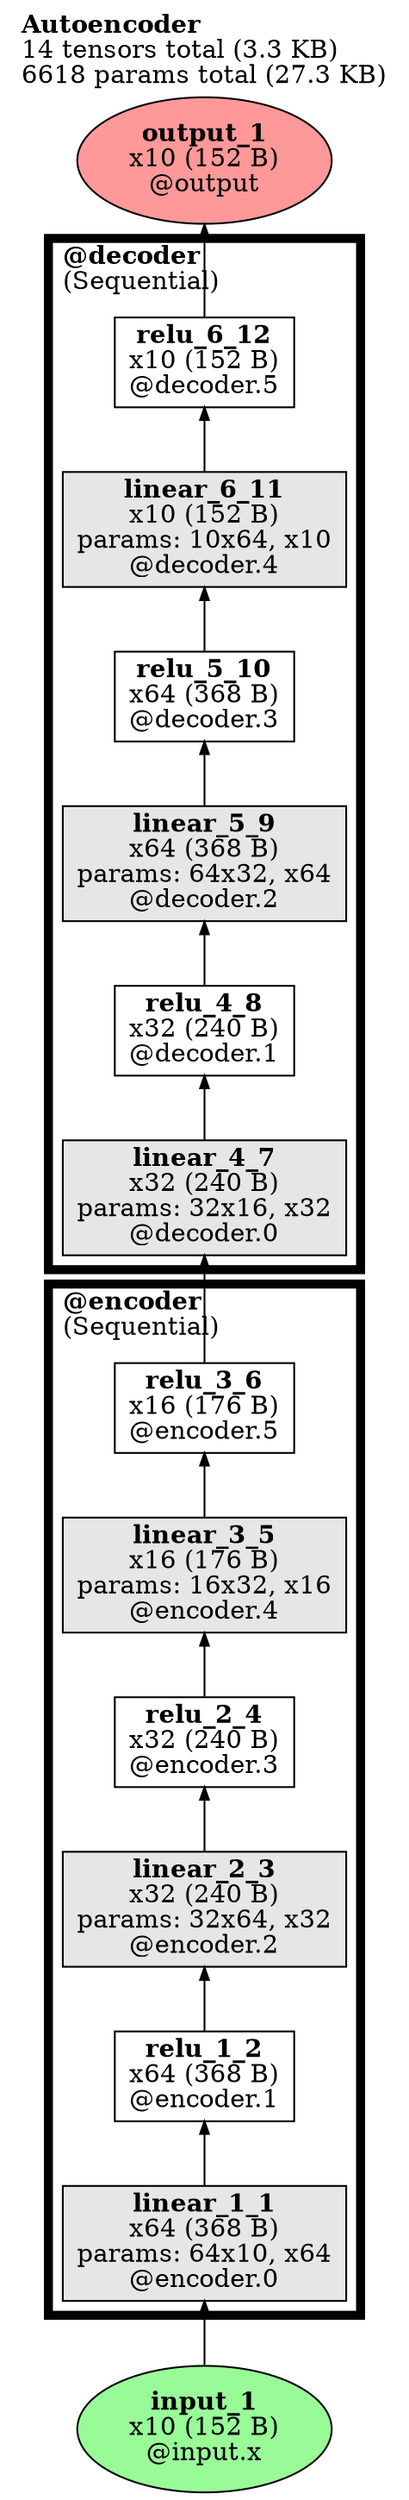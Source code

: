 // Computational graph for the feedforward sweep
digraph Autoencoder {
	graph [label=<<B>Autoencoder</B><br align='left'/>14 tensors total (3.3 KB)<br align='left'/>6618 params total (27.3 KB)<br align='left'/>> labeljust=left labelloc=t ordering=out rankdir=BT]
	node [ordering=out]
	input_1 [label=<<b>input_1</b><br/>x10 (152 B)<br/>@input.x> color=black fillcolor="#98FB98" fontcolor=black ordering=out shape=oval style="filled,solid"]
	input_1 -> linear_1_1 [arrowsize=.7 color=black fontcolor=black labelfontsize=8 style=solid]
	linear_1_1 [label=<<b>linear_1_1</b><br/>x64 (368 B)<br/>params: 64x10, x64<br/>@encoder.0> color=black fillcolor="#E6E6E6" fontcolor=black ordering=out shape=box style="filled,solid"]
	relu_1_2 [label=<<b>relu_1_2</b><br/>x64 (368 B)<br/>@encoder.1> color=black fillcolor=white fontcolor=black ordering=out shape=box style="filled,solid"]
	linear_2_3 [label=<<b>linear_2_3</b><br/>x32 (240 B)<br/>params: 32x64, x32<br/>@encoder.2> color=black fillcolor="#E6E6E6" fontcolor=black ordering=out shape=box style="filled,solid"]
	relu_2_4 [label=<<b>relu_2_4</b><br/>x32 (240 B)<br/>@encoder.3> color=black fillcolor=white fontcolor=black ordering=out shape=box style="filled,solid"]
	linear_3_5 [label=<<b>linear_3_5</b><br/>x16 (176 B)<br/>params: 16x32, x16<br/>@encoder.4> color=black fillcolor="#E6E6E6" fontcolor=black ordering=out shape=box style="filled,solid"]
	relu_3_6 [label=<<b>relu_3_6</b><br/>x16 (176 B)<br/>@encoder.5> color=black fillcolor=white fontcolor=black ordering=out shape=box style="filled,solid"]
	relu_3_6 -> linear_4_7 [arrowsize=.7 color=black fontcolor=black labelfontsize=8 style=solid]
	linear_4_7 [label=<<b>linear_4_7</b><br/>x32 (240 B)<br/>params: 32x16, x32<br/>@decoder.0> color=black fillcolor="#E6E6E6" fontcolor=black ordering=out shape=box style="filled,solid"]
	relu_4_8 [label=<<b>relu_4_8</b><br/>x32 (240 B)<br/>@decoder.1> color=black fillcolor=white fontcolor=black ordering=out shape=box style="filled,solid"]
	linear_5_9 [label=<<b>linear_5_9</b><br/>x64 (368 B)<br/>params: 64x32, x64<br/>@decoder.2> color=black fillcolor="#E6E6E6" fontcolor=black ordering=out shape=box style="filled,solid"]
	relu_5_10 [label=<<b>relu_5_10</b><br/>x64 (368 B)<br/>@decoder.3> color=black fillcolor=white fontcolor=black ordering=out shape=box style="filled,solid"]
	linear_6_11 [label=<<b>linear_6_11</b><br/>x10 (152 B)<br/>params: 10x64, x10<br/>@decoder.4> color=black fillcolor="#E6E6E6" fontcolor=black ordering=out shape=box style="filled,solid"]
	relu_6_12 [label=<<b>relu_6_12</b><br/>x10 (152 B)<br/>@decoder.5> color=black fillcolor=white fontcolor=black ordering=out shape=box style="filled,solid"]
	relu_6_12 -> output_1 [arrowsize=.7 color=black fontcolor=black labelfontsize=8 style=solid]
	output_1 [label=<<b>output_1</b><br/>x10 (152 B)<br/>@output> color=black fillcolor="#ff9999" fontcolor=black ordering=out shape=oval style="filled,solid"]
	{
		rank=sink
		output_1
	}
	subgraph cluster_encoder_pass1 {
		fillcolor=white label=<<B>@encoder</B><br align='left'/>(Sequential)<br align='left'/>> labelloc=b penwidth=5.0 style="filled,solid"
		linear_1_1 -> relu_1_2 [arrowsize=.7 color=black fontcolor=black labelfontsize=8 style=solid]
		relu_1_2 -> linear_2_3 [arrowsize=.7 color=black fontcolor=black labelfontsize=8 style=solid]
		linear_2_3 -> relu_2_4 [arrowsize=.7 color=black fontcolor=black labelfontsize=8 style=solid]
		relu_2_4 -> linear_3_5 [arrowsize=.7 color=black fontcolor=black labelfontsize=8 style=solid]
		linear_3_5 -> relu_3_6 [arrowsize=.7 color=black fontcolor=black labelfontsize=8 style=solid]
	}
	subgraph cluster_decoder_pass1 {
		fillcolor=white label=<<B>@decoder</B><br align='left'/>(Sequential)<br align='left'/>> labelloc=b penwidth=5.0 style="filled,solid"
		linear_4_7 -> relu_4_8 [arrowsize=.7 color=black fontcolor=black labelfontsize=8 style=solid]
		relu_4_8 -> linear_5_9 [arrowsize=.7 color=black fontcolor=black labelfontsize=8 style=solid]
		linear_5_9 -> relu_5_10 [arrowsize=.7 color=black fontcolor=black labelfontsize=8 style=solid]
		relu_5_10 -> linear_6_11 [arrowsize=.7 color=black fontcolor=black labelfontsize=8 style=solid]
		linear_6_11 -> relu_6_12 [arrowsize=.7 color=black fontcolor=black labelfontsize=8 style=solid]
	}
	subgraph cluster_encoder_pass1 {
		subgraph "cluster_encoder.0_pass1" {
			fillcolor=white label=<<B>@encoder.0</B><br align='left'/>(Linear)<br align='left'/>> labelloc=b penwidth=2.0 style="filled,dashed"
		}
	}
	subgraph cluster_encoder_pass1 {
		subgraph "cluster_encoder.1_pass1" {
			fillcolor=white label=<<B>@encoder.1</B><br align='left'/>(ReLU)<br align='left'/>> labelloc=b penwidth=2.0 style="filled,dashed"
		}
	}
	subgraph cluster_encoder_pass1 {
		subgraph "cluster_encoder.2_pass1" {
			fillcolor=white label=<<B>@encoder.2</B><br align='left'/>(Linear)<br align='left'/>> labelloc=b penwidth=2.0 style="filled,dashed"
		}
	}
	subgraph cluster_encoder_pass1 {
		subgraph "cluster_encoder.3_pass1" {
			fillcolor=white label=<<B>@encoder.3</B><br align='left'/>(ReLU)<br align='left'/>> labelloc=b penwidth=2.0 style="filled,dashed"
		}
	}
	subgraph cluster_encoder_pass1 {
		subgraph "cluster_encoder.4_pass1" {
			fillcolor=white label=<<B>@encoder.4</B><br align='left'/>(Linear)<br align='left'/>> labelloc=b penwidth=2.0 style="filled,dashed"
		}
	}
	subgraph cluster_encoder_pass1 {
		subgraph "cluster_encoder.5_pass1" {
			fillcolor=white label=<<B>@encoder.5</B><br align='left'/>(ReLU)<br align='left'/>> labelloc=b penwidth=2.0 style="filled,dashed"
		}
	}
	subgraph cluster_decoder_pass1 {
		subgraph "cluster_decoder.0_pass1" {
			fillcolor=white label=<<B>@decoder.0</B><br align='left'/>(Linear)<br align='left'/>> labelloc=b penwidth=2.0 style="filled,dashed"
		}
	}
	subgraph cluster_decoder_pass1 {
		subgraph "cluster_decoder.1_pass1" {
			fillcolor=white label=<<B>@decoder.1</B><br align='left'/>(ReLU)<br align='left'/>> labelloc=b penwidth=2.0 style="filled,dashed"
		}
	}
	subgraph cluster_decoder_pass1 {
		subgraph "cluster_decoder.2_pass1" {
			fillcolor=white label=<<B>@decoder.2</B><br align='left'/>(Linear)<br align='left'/>> labelloc=b penwidth=2.0 style="filled,dashed"
		}
	}
	subgraph cluster_decoder_pass1 {
		subgraph "cluster_decoder.3_pass1" {
			fillcolor=white label=<<B>@decoder.3</B><br align='left'/>(ReLU)<br align='left'/>> labelloc=b penwidth=2.0 style="filled,dashed"
		}
	}
	subgraph cluster_decoder_pass1 {
		subgraph "cluster_decoder.4_pass1" {
			fillcolor=white label=<<B>@decoder.4</B><br align='left'/>(Linear)<br align='left'/>> labelloc=b penwidth=2.0 style="filled,dashed"
		}
	}
	subgraph cluster_decoder_pass1 {
		subgraph "cluster_decoder.5_pass1" {
			fillcolor=white label=<<B>@decoder.5</B><br align='left'/>(ReLU)<br align='left'/>> labelloc=b penwidth=2.0 style="filled,dashed"
		}
	}
}

